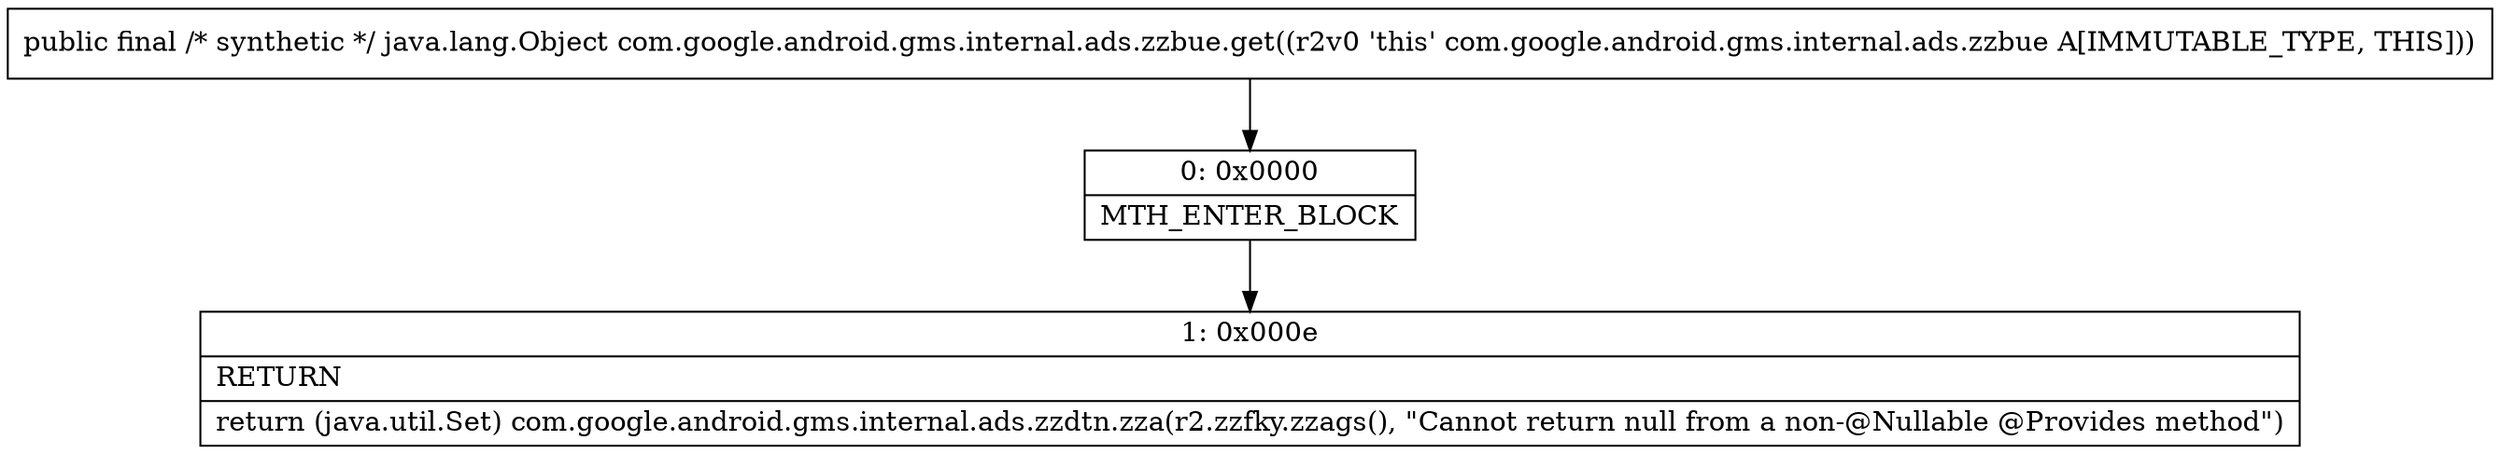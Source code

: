 digraph "CFG forcom.google.android.gms.internal.ads.zzbue.get()Ljava\/lang\/Object;" {
Node_0 [shape=record,label="{0\:\ 0x0000|MTH_ENTER_BLOCK\l}"];
Node_1 [shape=record,label="{1\:\ 0x000e|RETURN\l|return (java.util.Set) com.google.android.gms.internal.ads.zzdtn.zza(r2.zzfky.zzags(), \"Cannot return null from a non\-@Nullable @Provides method\")\l}"];
MethodNode[shape=record,label="{public final \/* synthetic *\/ java.lang.Object com.google.android.gms.internal.ads.zzbue.get((r2v0 'this' com.google.android.gms.internal.ads.zzbue A[IMMUTABLE_TYPE, THIS])) }"];
MethodNode -> Node_0;
Node_0 -> Node_1;
}

